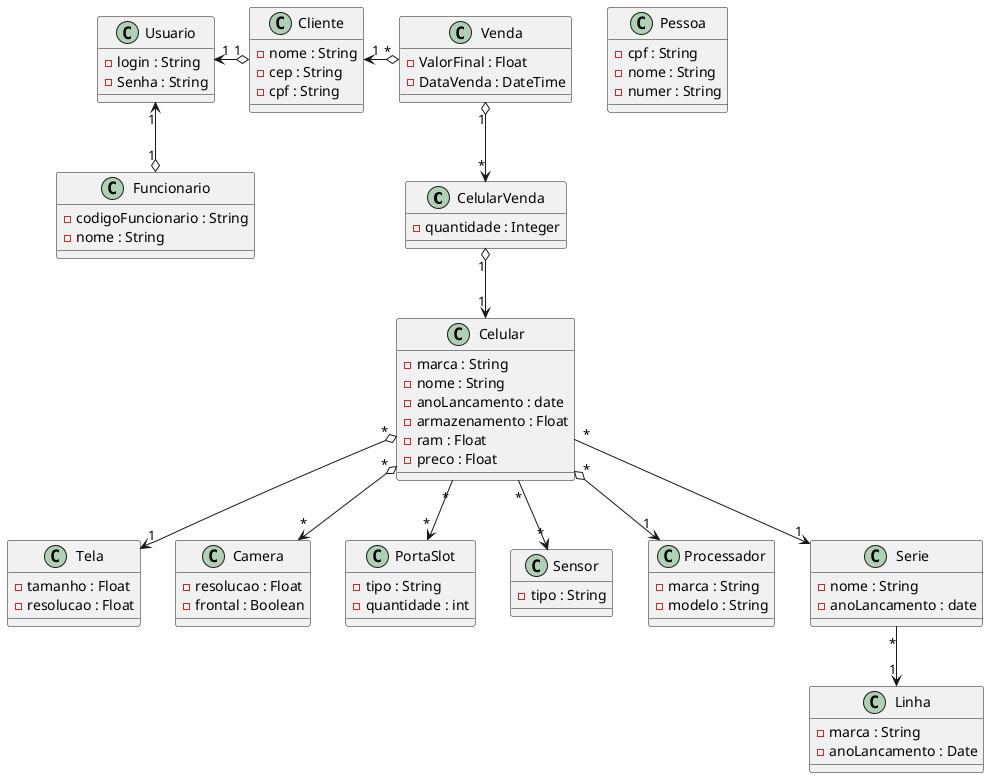 @startuml
class CelularVenda{
  -quantidade : Integer
}

class Tela{
  -tamanho : Float
  -resolucao : Float
}

class Camera{
  -resolucao : Float
  -frontal : Boolean 
}

class PortaSlot{
  -tipo : String
  -quantidade : int
}

Class Sensor{
  -tipo : String
}

class Processador{
  -marca : String 
  -modelo : String
}

class Linha{
  -marca : String
  -anoLancamento : Date
}

class Celular{
  -marca : String
  -nome : String
  -anoLancamento : date
  -armazenamento : Float
  -ram : Float
  -preco : Float
}

class Serie{
  -nome : String
  -anoLancamento : date
}

class Venda{
  -ValorFinal : Float 
  -DataVenda : DateTime
}

class Usuario{
  -login : String
  -Senha : String
}

class Cliente{
  -nome : String
  -cep : String
  -cpf : String
}

class Funcionario{
  -codigoFuncionario : String
  -nome : String
}

class Pessoa{
    -cpf : String
    -nome : String
    -numer : String
}

Celular "*" o--> "1" Tela
Celular "*" --> "*" Sensor
Celular "*" --> "*" PortaSlot
Celular "*" o--> "*" Camera
Celular "*" o--> "1" Processador
CelularVenda "1" o--> "1" Celular
Celular "*" --> "1"Serie
Serie "*" --> "1" Linha
Venda "1" o--> "*" CelularVenda
Venda "*" o-left-> "1" Cliente
Cliente "1" o-left-> "1" Usuario
Funcionario "1" o-up-> "1" Usuario
@enduml